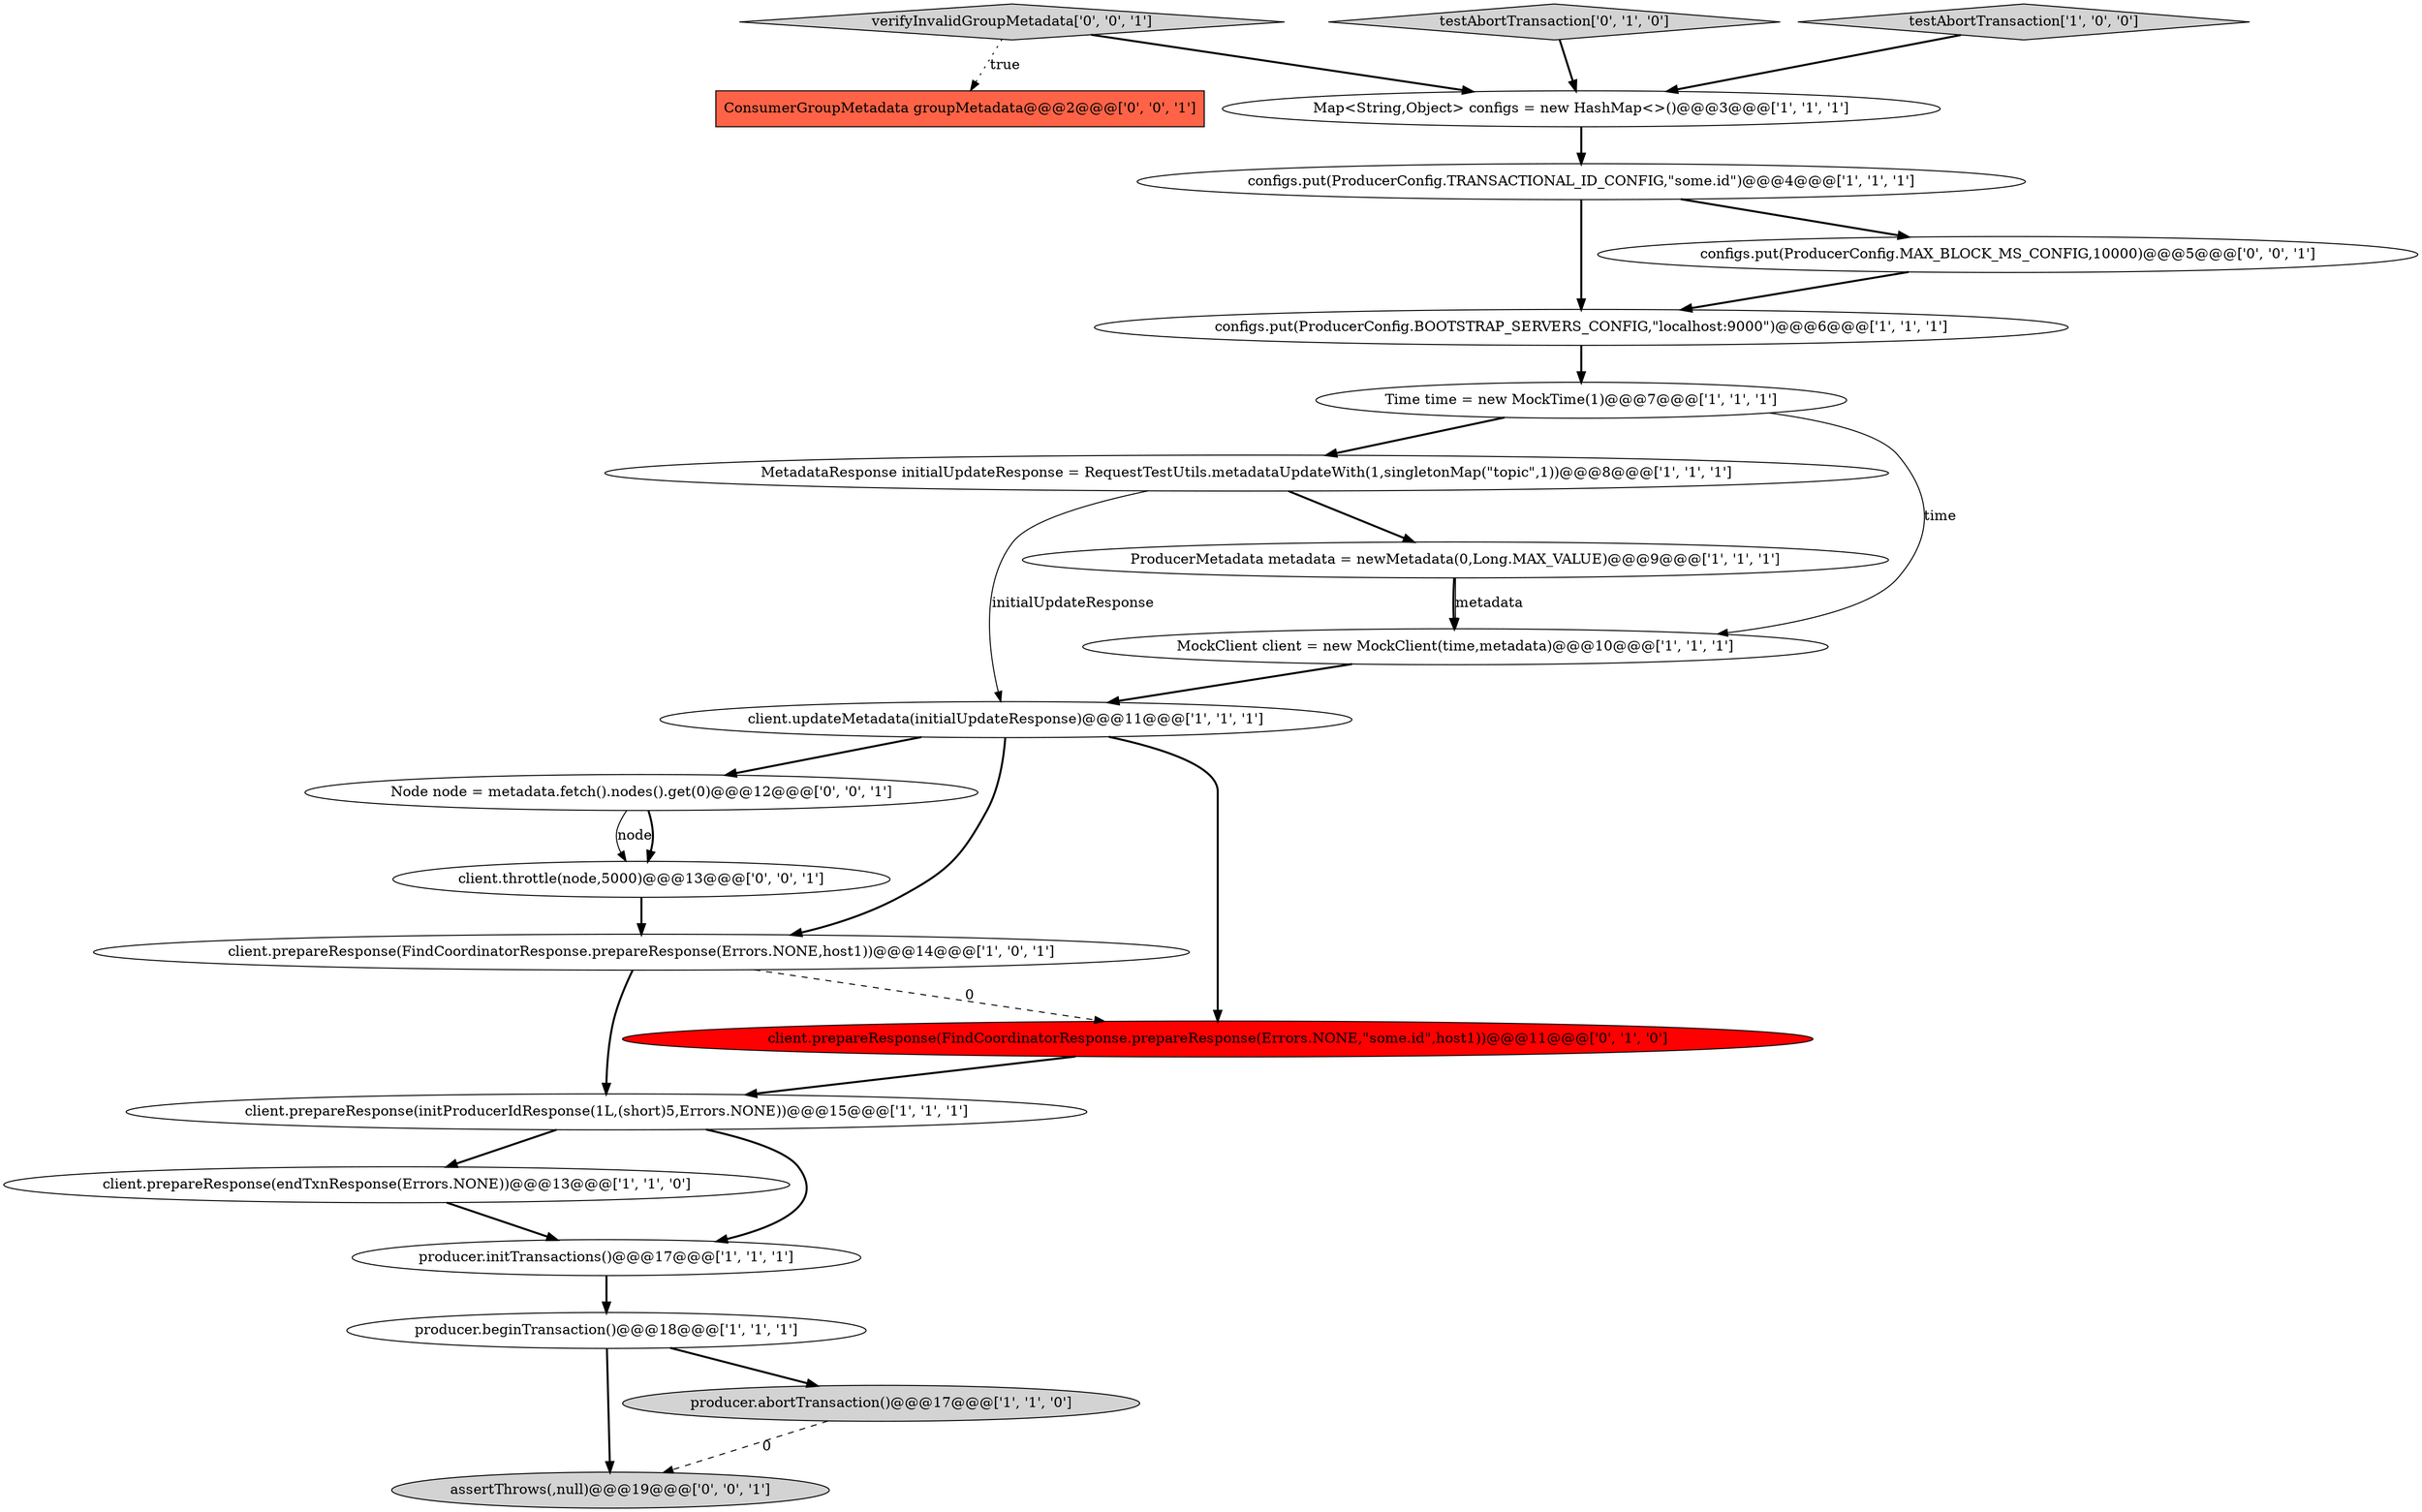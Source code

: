 digraph {
18 [style = filled, label = "verifyInvalidGroupMetadata['0', '0', '1']", fillcolor = lightgray, shape = diamond image = "AAA0AAABBB3BBB"];
4 [style = filled, label = "configs.put(ProducerConfig.TRANSACTIONAL_ID_CONFIG,\"some.id\")@@@4@@@['1', '1', '1']", fillcolor = white, shape = ellipse image = "AAA0AAABBB1BBB"];
13 [style = filled, label = "MockClient client = new MockClient(time,metadata)@@@10@@@['1', '1', '1']", fillcolor = white, shape = ellipse image = "AAA0AAABBB1BBB"];
6 [style = filled, label = "Map<String,Object> configs = new HashMap<>()@@@3@@@['1', '1', '1']", fillcolor = white, shape = ellipse image = "AAA0AAABBB1BBB"];
19 [style = filled, label = "Node node = metadata.fetch().nodes().get(0)@@@12@@@['0', '0', '1']", fillcolor = white, shape = ellipse image = "AAA0AAABBB3BBB"];
21 [style = filled, label = "client.throttle(node,5000)@@@13@@@['0', '0', '1']", fillcolor = white, shape = ellipse image = "AAA0AAABBB3BBB"];
20 [style = filled, label = "ConsumerGroupMetadata groupMetadata@@@2@@@['0', '0', '1']", fillcolor = tomato, shape = box image = "AAA0AAABBB3BBB"];
0 [style = filled, label = "ProducerMetadata metadata = newMetadata(0,Long.MAX_VALUE)@@@9@@@['1', '1', '1']", fillcolor = white, shape = ellipse image = "AAA0AAABBB1BBB"];
9 [style = filled, label = "client.prepareResponse(endTxnResponse(Errors.NONE))@@@13@@@['1', '1', '0']", fillcolor = white, shape = ellipse image = "AAA0AAABBB1BBB"];
15 [style = filled, label = "testAbortTransaction['0', '1', '0']", fillcolor = lightgray, shape = diamond image = "AAA0AAABBB2BBB"];
14 [style = filled, label = "configs.put(ProducerConfig.BOOTSTRAP_SERVERS_CONFIG,\"localhost:9000\")@@@6@@@['1', '1', '1']", fillcolor = white, shape = ellipse image = "AAA0AAABBB1BBB"];
16 [style = filled, label = "client.prepareResponse(FindCoordinatorResponse.prepareResponse(Errors.NONE,\"some.id\",host1))@@@11@@@['0', '1', '0']", fillcolor = red, shape = ellipse image = "AAA1AAABBB2BBB"];
17 [style = filled, label = "assertThrows(,null)@@@19@@@['0', '0', '1']", fillcolor = lightgray, shape = ellipse image = "AAA0AAABBB3BBB"];
22 [style = filled, label = "configs.put(ProducerConfig.MAX_BLOCK_MS_CONFIG,10000)@@@5@@@['0', '0', '1']", fillcolor = white, shape = ellipse image = "AAA0AAABBB3BBB"];
2 [style = filled, label = "testAbortTransaction['1', '0', '0']", fillcolor = lightgray, shape = diamond image = "AAA0AAABBB1BBB"];
11 [style = filled, label = "Time time = new MockTime(1)@@@7@@@['1', '1', '1']", fillcolor = white, shape = ellipse image = "AAA0AAABBB1BBB"];
12 [style = filled, label = "producer.abortTransaction()@@@17@@@['1', '1', '0']", fillcolor = lightgray, shape = ellipse image = "AAA0AAABBB1BBB"];
8 [style = filled, label = "client.updateMetadata(initialUpdateResponse)@@@11@@@['1', '1', '1']", fillcolor = white, shape = ellipse image = "AAA0AAABBB1BBB"];
7 [style = filled, label = "MetadataResponse initialUpdateResponse = RequestTestUtils.metadataUpdateWith(1,singletonMap(\"topic\",1))@@@8@@@['1', '1', '1']", fillcolor = white, shape = ellipse image = "AAA0AAABBB1BBB"];
10 [style = filled, label = "client.prepareResponse(FindCoordinatorResponse.prepareResponse(Errors.NONE,host1))@@@14@@@['1', '0', '1']", fillcolor = white, shape = ellipse image = "AAA0AAABBB1BBB"];
5 [style = filled, label = "producer.initTransactions()@@@17@@@['1', '1', '1']", fillcolor = white, shape = ellipse image = "AAA0AAABBB1BBB"];
3 [style = filled, label = "producer.beginTransaction()@@@18@@@['1', '1', '1']", fillcolor = white, shape = ellipse image = "AAA0AAABBB1BBB"];
1 [style = filled, label = "client.prepareResponse(initProducerIdResponse(1L,(short)5,Errors.NONE))@@@15@@@['1', '1', '1']", fillcolor = white, shape = ellipse image = "AAA0AAABBB1BBB"];
1->5 [style = bold, label=""];
5->3 [style = bold, label=""];
8->16 [style = bold, label=""];
8->10 [style = bold, label=""];
21->10 [style = bold, label=""];
4->14 [style = bold, label=""];
0->13 [style = bold, label=""];
11->13 [style = solid, label="time"];
2->6 [style = bold, label=""];
8->19 [style = bold, label=""];
12->17 [style = dashed, label="0"];
7->0 [style = bold, label=""];
15->6 [style = bold, label=""];
3->12 [style = bold, label=""];
0->13 [style = solid, label="metadata"];
18->20 [style = dotted, label="true"];
7->8 [style = solid, label="initialUpdateResponse"];
1->9 [style = bold, label=""];
6->4 [style = bold, label=""];
16->1 [style = bold, label=""];
18->6 [style = bold, label=""];
19->21 [style = solid, label="node"];
9->5 [style = bold, label=""];
3->17 [style = bold, label=""];
10->16 [style = dashed, label="0"];
13->8 [style = bold, label=""];
22->14 [style = bold, label=""];
10->1 [style = bold, label=""];
14->11 [style = bold, label=""];
4->22 [style = bold, label=""];
11->7 [style = bold, label=""];
19->21 [style = bold, label=""];
}
